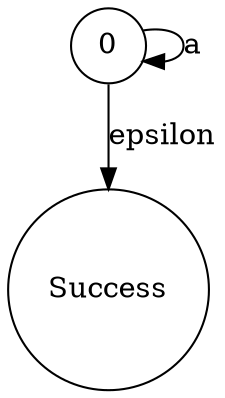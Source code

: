 digraph TestCase2 { 0 [shape=circle,label="0"]; 1 [shape=circle,label="Success"]; 0 -> 0[label="a"]; 0 -> 1[label="epsilon"]; }